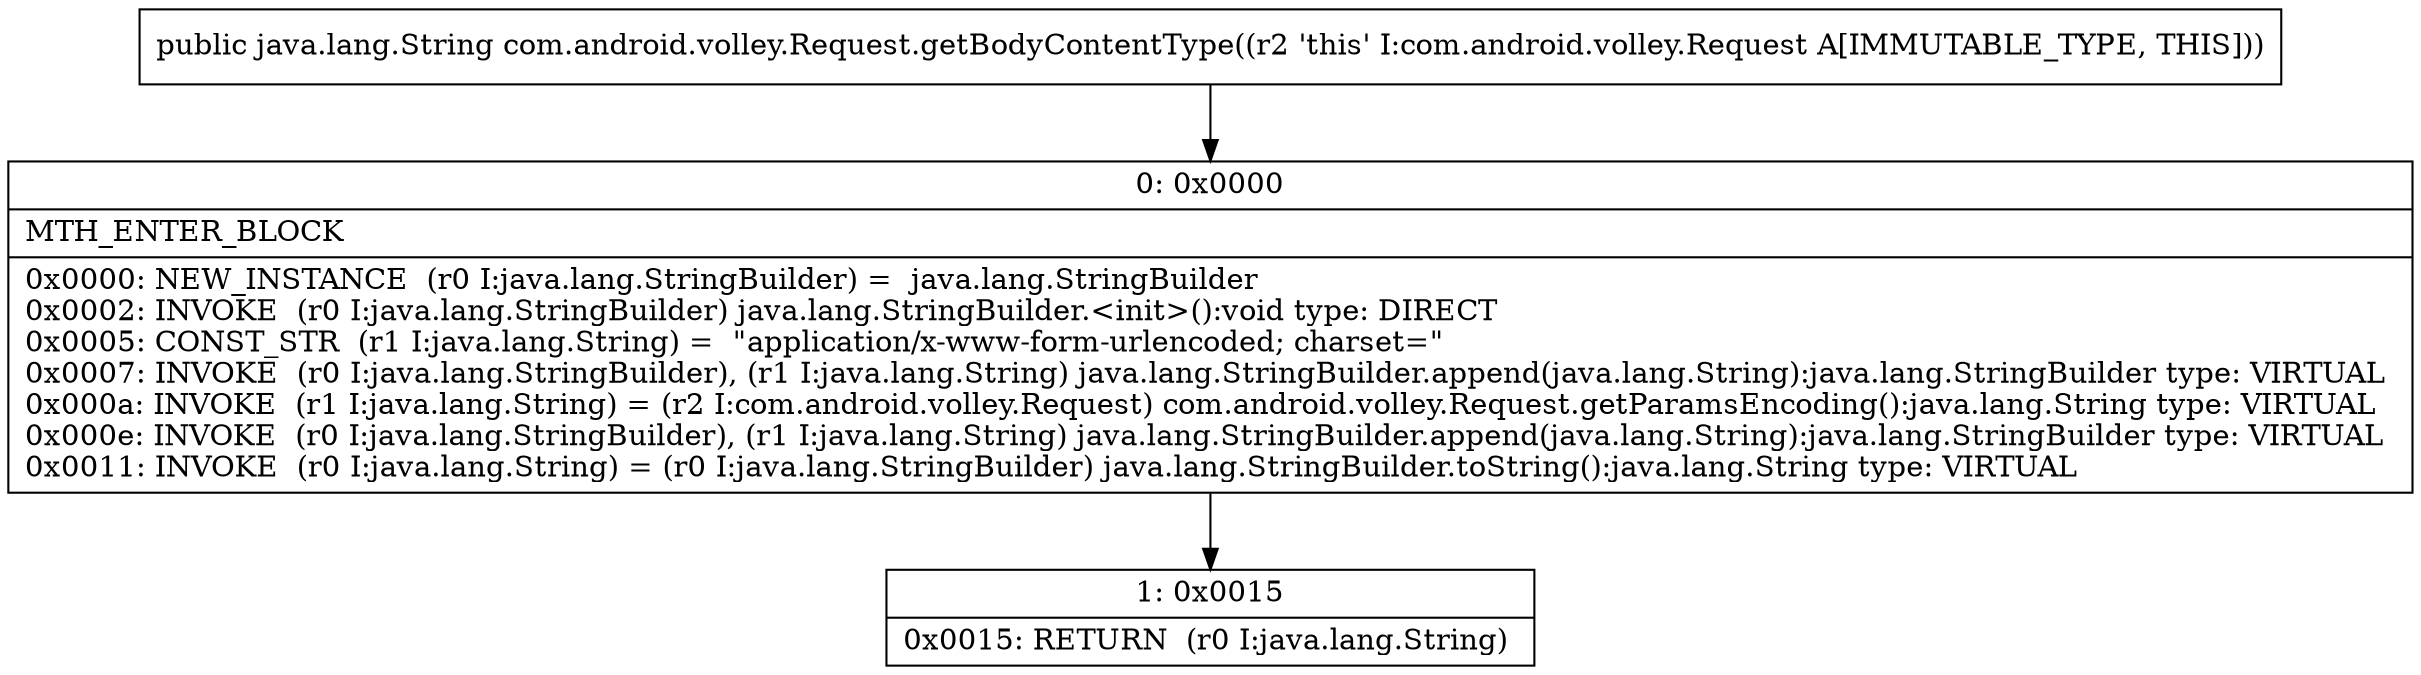 digraph "CFG forcom.android.volley.Request.getBodyContentType()Ljava\/lang\/String;" {
Node_0 [shape=record,label="{0\:\ 0x0000|MTH_ENTER_BLOCK\l|0x0000: NEW_INSTANCE  (r0 I:java.lang.StringBuilder) =  java.lang.StringBuilder \l0x0002: INVOKE  (r0 I:java.lang.StringBuilder) java.lang.StringBuilder.\<init\>():void type: DIRECT \l0x0005: CONST_STR  (r1 I:java.lang.String) =  \"application\/x\-www\-form\-urlencoded; charset=\" \l0x0007: INVOKE  (r0 I:java.lang.StringBuilder), (r1 I:java.lang.String) java.lang.StringBuilder.append(java.lang.String):java.lang.StringBuilder type: VIRTUAL \l0x000a: INVOKE  (r1 I:java.lang.String) = (r2 I:com.android.volley.Request) com.android.volley.Request.getParamsEncoding():java.lang.String type: VIRTUAL \l0x000e: INVOKE  (r0 I:java.lang.StringBuilder), (r1 I:java.lang.String) java.lang.StringBuilder.append(java.lang.String):java.lang.StringBuilder type: VIRTUAL \l0x0011: INVOKE  (r0 I:java.lang.String) = (r0 I:java.lang.StringBuilder) java.lang.StringBuilder.toString():java.lang.String type: VIRTUAL \l}"];
Node_1 [shape=record,label="{1\:\ 0x0015|0x0015: RETURN  (r0 I:java.lang.String) \l}"];
MethodNode[shape=record,label="{public java.lang.String com.android.volley.Request.getBodyContentType((r2 'this' I:com.android.volley.Request A[IMMUTABLE_TYPE, THIS])) }"];
MethodNode -> Node_0;
Node_0 -> Node_1;
}

